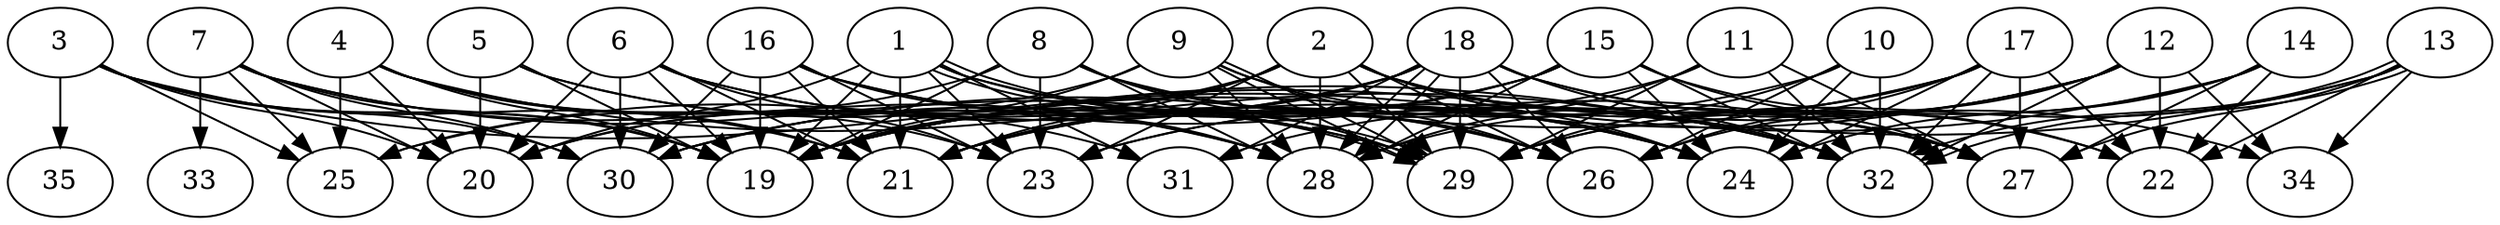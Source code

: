 // DAG automatically generated by daggen at Tue Aug  6 16:28:02 2019
// ./daggen --dot -n 35 --ccr 0.4 --fat 0.8 --regular 0.5 --density 0.8 --mindata 5242880 --maxdata 52428800 
digraph G {
  1 [size="49740800", alpha="0.13", expect_size="19896320"] 
  1 -> 19 [size ="19896320"]
  1 -> 20 [size ="19896320"]
  1 -> 21 [size ="19896320"]
  1 -> 23 [size ="19896320"]
  1 -> 26 [size ="19896320"]
  1 -> 29 [size ="19896320"]
  1 -> 29 [size ="19896320"]
  1 -> 31 [size ="19896320"]
  1 -> 32 [size ="19896320"]
  2 [size="14343680", alpha="0.15", expect_size="5737472"] 
  2 -> 19 [size ="5737472"]
  2 -> 20 [size ="5737472"]
  2 -> 21 [size ="5737472"]
  2 -> 23 [size ="5737472"]
  2 -> 24 [size ="5737472"]
  2 -> 26 [size ="5737472"]
  2 -> 27 [size ="5737472"]
  2 -> 28 [size ="5737472"]
  2 -> 29 [size ="5737472"]
  2 -> 32 [size ="5737472"]
  3 [size="117212160", alpha="0.20", expect_size="46884864"] 
  3 -> 19 [size ="46884864"]
  3 -> 20 [size ="46884864"]
  3 -> 21 [size ="46884864"]
  3 -> 25 [size ="46884864"]
  3 -> 30 [size ="46884864"]
  3 -> 32 [size ="46884864"]
  3 -> 35 [size ="46884864"]
  4 [size="68984320", alpha="0.08", expect_size="27593728"] 
  4 -> 19 [size ="27593728"]
  4 -> 20 [size ="27593728"]
  4 -> 21 [size ="27593728"]
  4 -> 23 [size ="27593728"]
  4 -> 25 [size ="27593728"]
  4 -> 31 [size ="27593728"]
  4 -> 32 [size ="27593728"]
  5 [size="129564160", alpha="0.14", expect_size="51825664"] 
  5 -> 19 [size ="51825664"]
  5 -> 20 [size ="51825664"]
  5 -> 28 [size ="51825664"]
  5 -> 29 [size ="51825664"]
  6 [size="34178560", alpha="0.15", expect_size="13671424"] 
  6 -> 19 [size ="13671424"]
  6 -> 20 [size ="13671424"]
  6 -> 21 [size ="13671424"]
  6 -> 23 [size ="13671424"]
  6 -> 24 [size ="13671424"]
  6 -> 26 [size ="13671424"]
  6 -> 30 [size ="13671424"]
  7 [size="35197440", alpha="0.08", expect_size="14078976"] 
  7 -> 19 [size ="14078976"]
  7 -> 20 [size ="14078976"]
  7 -> 25 [size ="14078976"]
  7 -> 28 [size ="14078976"]
  7 -> 29 [size ="14078976"]
  7 -> 30 [size ="14078976"]
  7 -> 33 [size ="14078976"]
  8 [size="31050240", alpha="0.19", expect_size="12420096"] 
  8 -> 19 [size ="12420096"]
  8 -> 23 [size ="12420096"]
  8 -> 25 [size ="12420096"]
  8 -> 26 [size ="12420096"]
  8 -> 27 [size ="12420096"]
  8 -> 28 [size ="12420096"]
  8 -> 29 [size ="12420096"]
  9 [size="68469760", alpha="0.03", expect_size="27387904"] 
  9 -> 19 [size ="27387904"]
  9 -> 20 [size ="27387904"]
  9 -> 24 [size ="27387904"]
  9 -> 26 [size ="27387904"]
  9 -> 28 [size ="27387904"]
  9 -> 29 [size ="27387904"]
  9 -> 29 [size ="27387904"]
  10 [size="55206400", alpha="0.15", expect_size="22082560"] 
  10 -> 21 [size ="22082560"]
  10 -> 24 [size ="22082560"]
  10 -> 26 [size ="22082560"]
  10 -> 29 [size ="22082560"]
  10 -> 32 [size ="22082560"]
  11 [size="22952960", alpha="0.08", expect_size="9181184"] 
  11 -> 21 [size ="9181184"]
  11 -> 27 [size ="9181184"]
  11 -> 28 [size ="9181184"]
  11 -> 29 [size ="9181184"]
  11 -> 32 [size ="9181184"]
  12 [size="97607680", alpha="0.12", expect_size="39043072"] 
  12 -> 19 [size ="39043072"]
  12 -> 22 [size ="39043072"]
  12 -> 23 [size ="39043072"]
  12 -> 26 [size ="39043072"]
  12 -> 31 [size ="39043072"]
  12 -> 32 [size ="39043072"]
  12 -> 34 [size ="39043072"]
  13 [size="66158080", alpha="0.09", expect_size="26463232"] 
  13 -> 19 [size ="26463232"]
  13 -> 22 [size ="26463232"]
  13 -> 27 [size ="26463232"]
  13 -> 29 [size ="26463232"]
  13 -> 32 [size ="26463232"]
  13 -> 32 [size ="26463232"]
  13 -> 34 [size ="26463232"]
  14 [size="63720960", alpha="0.15", expect_size="25488384"] 
  14 -> 19 [size ="25488384"]
  14 -> 22 [size ="25488384"]
  14 -> 24 [size ="25488384"]
  14 -> 27 [size ="25488384"]
  14 -> 29 [size ="25488384"]
  15 [size="108541440", alpha="0.14", expect_size="43416576"] 
  15 -> 19 [size ="43416576"]
  15 -> 21 [size ="43416576"]
  15 -> 22 [size ="43416576"]
  15 -> 24 [size ="43416576"]
  15 -> 27 [size ="43416576"]
  15 -> 28 [size ="43416576"]
  15 -> 30 [size ="43416576"]
  15 -> 32 [size ="43416576"]
  16 [size="72581120", alpha="0.07", expect_size="29032448"] 
  16 -> 19 [size ="29032448"]
  16 -> 21 [size ="29032448"]
  16 -> 23 [size ="29032448"]
  16 -> 24 [size ="29032448"]
  16 -> 27 [size ="29032448"]
  16 -> 28 [size ="29032448"]
  16 -> 30 [size ="29032448"]
  17 [size="43038720", alpha="0.04", expect_size="17215488"] 
  17 -> 22 [size ="17215488"]
  17 -> 23 [size ="17215488"]
  17 -> 24 [size ="17215488"]
  17 -> 26 [size ="17215488"]
  17 -> 27 [size ="17215488"]
  17 -> 28 [size ="17215488"]
  17 -> 30 [size ="17215488"]
  17 -> 32 [size ="17215488"]
  18 [size="92482560", alpha="0.09", expect_size="36993024"] 
  18 -> 21 [size ="36993024"]
  18 -> 22 [size ="36993024"]
  18 -> 25 [size ="36993024"]
  18 -> 26 [size ="36993024"]
  18 -> 28 [size ="36993024"]
  18 -> 28 [size ="36993024"]
  18 -> 29 [size ="36993024"]
  18 -> 30 [size ="36993024"]
  18 -> 31 [size ="36993024"]
  18 -> 32 [size ="36993024"]
  18 -> 34 [size ="36993024"]
  19 [size="85852160", alpha="0.13", expect_size="34340864"] 
  20 [size="105034240", alpha="0.17", expect_size="42013696"] 
  21 [size="76623360", alpha="0.08", expect_size="30649344"] 
  22 [size="125537280", alpha="0.18", expect_size="50214912"] 
  23 [size="80737280", alpha="0.07", expect_size="32294912"] 
  24 [size="17277440", alpha="0.05", expect_size="6910976"] 
  25 [size="105669120", alpha="0.03", expect_size="42267648"] 
  26 [size="72468480", alpha="0.04", expect_size="28987392"] 
  27 [size="114076160", alpha="0.09", expect_size="45630464"] 
  28 [size="18117120", alpha="0.17", expect_size="7246848"] 
  29 [size="70036480", alpha="0.14", expect_size="28014592"] 
  30 [size="26644480", alpha="0.19", expect_size="10657792"] 
  31 [size="127208960", alpha="0.05", expect_size="50883584"] 
  32 [size="54469120", alpha="0.06", expect_size="21787648"] 
  33 [size="45596160", alpha="0.15", expect_size="18238464"] 
  34 [size="86727680", alpha="0.14", expect_size="34691072"] 
  35 [size="115776000", alpha="0.08", expect_size="46310400"] 
}

